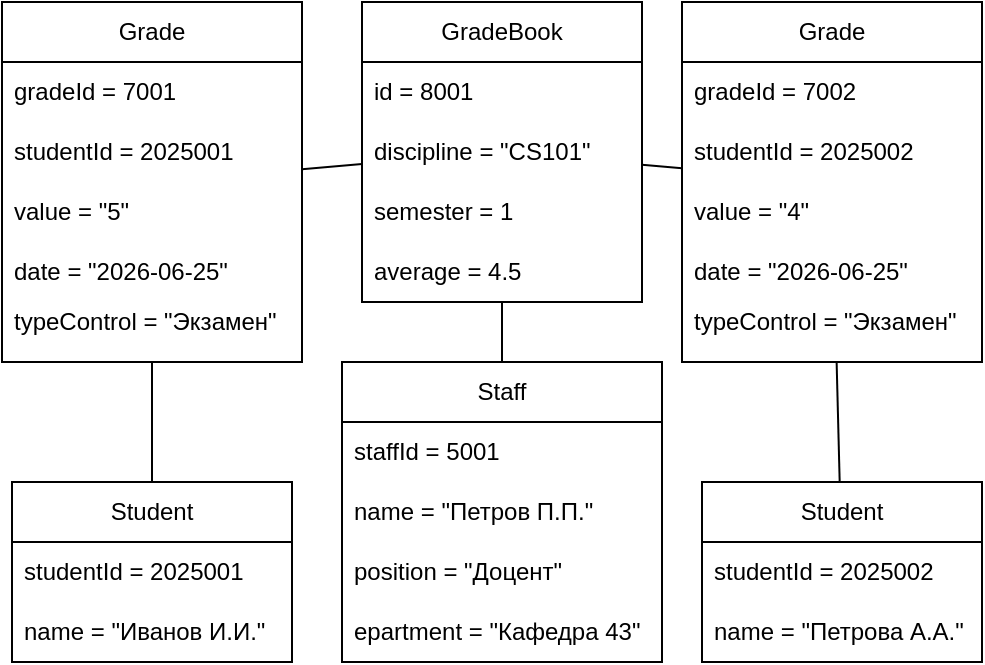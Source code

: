 <mxfile version="28.2.7">
  <diagram name="Страница — 1" id="PvCjq9N0Q5M2apA9xsde">
    <mxGraphModel dx="1148" dy="657" grid="1" gridSize="10" guides="1" tooltips="1" connect="1" arrows="1" fold="1" page="1" pageScale="1" pageWidth="827" pageHeight="1169" math="0" shadow="0">
      <root>
        <mxCell id="0" />
        <mxCell id="1" parent="0" />
        <mxCell id="9x2kdKqDYd8Ww3yne-og-50" value="Staff" style="swimlane;fontStyle=0;childLayout=stackLayout;horizontal=1;startSize=30;horizontalStack=0;resizeParent=1;resizeParentMax=0;resizeLast=0;collapsible=1;marginBottom=0;whiteSpace=wrap;html=1;" vertex="1" parent="1">
          <mxGeometry x="450" y="380" width="160" height="150" as="geometry" />
        </mxCell>
        <mxCell id="9x2kdKqDYd8Ww3yne-og-51" value="staffId = 5001" style="text;strokeColor=none;fillColor=none;align=left;verticalAlign=middle;spacingLeft=4;spacingRight=4;overflow=hidden;points=[[0,0.5],[1,0.5]];portConstraint=eastwest;rotatable=0;whiteSpace=wrap;html=1;" vertex="1" parent="9x2kdKqDYd8Ww3yne-og-50">
          <mxGeometry y="30" width="160" height="30" as="geometry" />
        </mxCell>
        <mxCell id="9x2kdKqDYd8Ww3yne-og-52" value="name = &quot;Петров П.П.&quot;" style="text;strokeColor=none;fillColor=none;align=left;verticalAlign=middle;spacingLeft=4;spacingRight=4;overflow=hidden;points=[[0,0.5],[1,0.5]];portConstraint=eastwest;rotatable=0;whiteSpace=wrap;html=1;" vertex="1" parent="9x2kdKqDYd8Ww3yne-og-50">
          <mxGeometry y="60" width="160" height="30" as="geometry" />
        </mxCell>
        <mxCell id="9x2kdKqDYd8Ww3yne-og-53" value="position = &quot;Доцент&quot;" style="text;strokeColor=none;fillColor=none;align=left;verticalAlign=middle;spacingLeft=4;spacingRight=4;overflow=hidden;points=[[0,0.5],[1,0.5]];portConstraint=eastwest;rotatable=0;whiteSpace=wrap;html=1;" vertex="1" parent="9x2kdKqDYd8Ww3yne-og-50">
          <mxGeometry y="90" width="160" height="30" as="geometry" />
        </mxCell>
        <mxCell id="9x2kdKqDYd8Ww3yne-og-62" value="epartment = &quot;Кафедра 43&quot;" style="text;strokeColor=none;fillColor=none;align=left;verticalAlign=middle;spacingLeft=4;spacingRight=4;overflow=hidden;points=[[0,0.5],[1,0.5]];portConstraint=eastwest;rotatable=0;whiteSpace=wrap;html=1;" vertex="1" parent="9x2kdKqDYd8Ww3yne-og-50">
          <mxGeometry y="120" width="160" height="30" as="geometry" />
        </mxCell>
        <mxCell id="9x2kdKqDYd8Ww3yne-og-70" value="Grade" style="swimlane;fontStyle=0;childLayout=stackLayout;horizontal=1;startSize=30;horizontalStack=0;resizeParent=1;resizeParentMax=0;resizeLast=0;collapsible=1;marginBottom=0;whiteSpace=wrap;html=1;" vertex="1" parent="1">
          <mxGeometry x="280" y="200" width="150" height="180" as="geometry" />
        </mxCell>
        <mxCell id="9x2kdKqDYd8Ww3yne-og-71" value="gradeId = 7001" style="text;strokeColor=none;fillColor=none;align=left;verticalAlign=middle;spacingLeft=4;spacingRight=4;overflow=hidden;points=[[0,0.5],[1,0.5]];portConstraint=eastwest;rotatable=0;whiteSpace=wrap;html=1;" vertex="1" parent="9x2kdKqDYd8Ww3yne-og-70">
          <mxGeometry y="30" width="150" height="30" as="geometry" />
        </mxCell>
        <mxCell id="9x2kdKqDYd8Ww3yne-og-72" value="studentId = 2025001" style="text;strokeColor=none;fillColor=none;align=left;verticalAlign=middle;spacingLeft=4;spacingRight=4;overflow=hidden;points=[[0,0.5],[1,0.5]];portConstraint=eastwest;rotatable=0;whiteSpace=wrap;html=1;" vertex="1" parent="9x2kdKqDYd8Ww3yne-og-70">
          <mxGeometry y="60" width="150" height="30" as="geometry" />
        </mxCell>
        <mxCell id="9x2kdKqDYd8Ww3yne-og-73" value="value = &quot;5&quot;" style="text;strokeColor=none;fillColor=none;align=left;verticalAlign=middle;spacingLeft=4;spacingRight=4;overflow=hidden;points=[[0,0.5],[1,0.5]];portConstraint=eastwest;rotatable=0;whiteSpace=wrap;html=1;" vertex="1" parent="9x2kdKqDYd8Ww3yne-og-70">
          <mxGeometry y="90" width="150" height="30" as="geometry" />
        </mxCell>
        <mxCell id="9x2kdKqDYd8Ww3yne-og-90" value="date = &quot;2026-06-25&quot;" style="text;strokeColor=none;fillColor=none;align=left;verticalAlign=middle;spacingLeft=4;spacingRight=4;overflow=hidden;points=[[0,0.5],[1,0.5]];portConstraint=eastwest;rotatable=0;whiteSpace=wrap;html=1;" vertex="1" parent="9x2kdKqDYd8Ww3yne-og-70">
          <mxGeometry y="120" width="150" height="30" as="geometry" />
        </mxCell>
        <mxCell id="9x2kdKqDYd8Ww3yne-og-91" value="&lt;div&gt;typeControl = &quot;Экзамен&quot;&lt;/div&gt;&lt;div&gt;&lt;br&gt;&lt;/div&gt;" style="text;strokeColor=none;fillColor=none;align=left;verticalAlign=middle;spacingLeft=4;spacingRight=4;overflow=hidden;points=[[0,0.5],[1,0.5]];portConstraint=eastwest;rotatable=0;whiteSpace=wrap;html=1;" vertex="1" parent="9x2kdKqDYd8Ww3yne-og-70">
          <mxGeometry y="150" width="150" height="30" as="geometry" />
        </mxCell>
        <mxCell id="9x2kdKqDYd8Ww3yne-og-74" value="GradeBook" style="swimlane;fontStyle=0;childLayout=stackLayout;horizontal=1;startSize=30;horizontalStack=0;resizeParent=1;resizeParentMax=0;resizeLast=0;collapsible=1;marginBottom=0;whiteSpace=wrap;html=1;" vertex="1" parent="1">
          <mxGeometry x="460" y="200" width="140" height="150" as="geometry" />
        </mxCell>
        <mxCell id="9x2kdKqDYd8Ww3yne-og-75" value="id = 8001" style="text;strokeColor=none;fillColor=none;align=left;verticalAlign=middle;spacingLeft=4;spacingRight=4;overflow=hidden;points=[[0,0.5],[1,0.5]];portConstraint=eastwest;rotatable=0;whiteSpace=wrap;html=1;" vertex="1" parent="9x2kdKqDYd8Ww3yne-og-74">
          <mxGeometry y="30" width="140" height="30" as="geometry" />
        </mxCell>
        <mxCell id="9x2kdKqDYd8Ww3yne-og-76" value="discipline = &quot;CS101&quot;" style="text;strokeColor=none;fillColor=none;align=left;verticalAlign=middle;spacingLeft=4;spacingRight=4;overflow=hidden;points=[[0,0.5],[1,0.5]];portConstraint=eastwest;rotatable=0;whiteSpace=wrap;html=1;" vertex="1" parent="9x2kdKqDYd8Ww3yne-og-74">
          <mxGeometry y="60" width="140" height="30" as="geometry" />
        </mxCell>
        <mxCell id="9x2kdKqDYd8Ww3yne-og-77" value="semester = 1" style="text;strokeColor=none;fillColor=none;align=left;verticalAlign=middle;spacingLeft=4;spacingRight=4;overflow=hidden;points=[[0,0.5],[1,0.5]];portConstraint=eastwest;rotatable=0;whiteSpace=wrap;html=1;" vertex="1" parent="9x2kdKqDYd8Ww3yne-og-74">
          <mxGeometry y="90" width="140" height="30" as="geometry" />
        </mxCell>
        <mxCell id="9x2kdKqDYd8Ww3yne-og-98" value="average = 4.5" style="text;strokeColor=none;fillColor=none;align=left;verticalAlign=middle;spacingLeft=4;spacingRight=4;overflow=hidden;points=[[0,0.5],[1,0.5]];portConstraint=eastwest;rotatable=0;whiteSpace=wrap;html=1;" vertex="1" parent="9x2kdKqDYd8Ww3yne-og-74">
          <mxGeometry y="120" width="140" height="30" as="geometry" />
        </mxCell>
        <mxCell id="9x2kdKqDYd8Ww3yne-og-82" value="Student" style="swimlane;fontStyle=0;childLayout=stackLayout;horizontal=1;startSize=30;horizontalStack=0;resizeParent=1;resizeParentMax=0;resizeLast=0;collapsible=1;marginBottom=0;whiteSpace=wrap;html=1;" vertex="1" parent="1">
          <mxGeometry x="630" y="440" width="140" height="90" as="geometry" />
        </mxCell>
        <mxCell id="9x2kdKqDYd8Ww3yne-og-83" value="studentId = 2025002" style="text;strokeColor=none;fillColor=none;align=left;verticalAlign=middle;spacingLeft=4;spacingRight=4;overflow=hidden;points=[[0,0.5],[1,0.5]];portConstraint=eastwest;rotatable=0;whiteSpace=wrap;html=1;" vertex="1" parent="9x2kdKqDYd8Ww3yne-og-82">
          <mxGeometry y="30" width="140" height="30" as="geometry" />
        </mxCell>
        <mxCell id="9x2kdKqDYd8Ww3yne-og-84" value="name = &quot;Петрова А.А.&quot;" style="text;strokeColor=none;fillColor=none;align=left;verticalAlign=middle;spacingLeft=4;spacingRight=4;overflow=hidden;points=[[0,0.5],[1,0.5]];portConstraint=eastwest;rotatable=0;whiteSpace=wrap;html=1;" vertex="1" parent="9x2kdKqDYd8Ww3yne-og-82">
          <mxGeometry y="60" width="140" height="30" as="geometry" />
        </mxCell>
        <mxCell id="9x2kdKqDYd8Ww3yne-og-86" value="Student" style="swimlane;fontStyle=0;childLayout=stackLayout;horizontal=1;startSize=30;horizontalStack=0;resizeParent=1;resizeParentMax=0;resizeLast=0;collapsible=1;marginBottom=0;whiteSpace=wrap;html=1;" vertex="1" parent="1">
          <mxGeometry x="285" y="440" width="140" height="90" as="geometry" />
        </mxCell>
        <mxCell id="9x2kdKqDYd8Ww3yne-og-87" value="studentId = 2025001" style="text;strokeColor=none;fillColor=none;align=left;verticalAlign=middle;spacingLeft=4;spacingRight=4;overflow=hidden;points=[[0,0.5],[1,0.5]];portConstraint=eastwest;rotatable=0;whiteSpace=wrap;html=1;" vertex="1" parent="9x2kdKqDYd8Ww3yne-og-86">
          <mxGeometry y="30" width="140" height="30" as="geometry" />
        </mxCell>
        <mxCell id="9x2kdKqDYd8Ww3yne-og-88" value="name = &quot;Иванов И.И.&quot;" style="text;strokeColor=none;fillColor=none;align=left;verticalAlign=middle;spacingLeft=4;spacingRight=4;overflow=hidden;points=[[0,0.5],[1,0.5]];portConstraint=eastwest;rotatable=0;whiteSpace=wrap;html=1;" vertex="1" parent="9x2kdKqDYd8Ww3yne-og-86">
          <mxGeometry y="60" width="140" height="30" as="geometry" />
        </mxCell>
        <mxCell id="9x2kdKqDYd8Ww3yne-og-92" value="Grade" style="swimlane;fontStyle=0;childLayout=stackLayout;horizontal=1;startSize=30;horizontalStack=0;resizeParent=1;resizeParentMax=0;resizeLast=0;collapsible=1;marginBottom=0;whiteSpace=wrap;html=1;" vertex="1" parent="1">
          <mxGeometry x="620" y="200" width="150" height="180" as="geometry" />
        </mxCell>
        <mxCell id="9x2kdKqDYd8Ww3yne-og-93" value="gradeId = 7002" style="text;strokeColor=none;fillColor=none;align=left;verticalAlign=middle;spacingLeft=4;spacingRight=4;overflow=hidden;points=[[0,0.5],[1,0.5]];portConstraint=eastwest;rotatable=0;whiteSpace=wrap;html=1;" vertex="1" parent="9x2kdKqDYd8Ww3yne-og-92">
          <mxGeometry y="30" width="150" height="30" as="geometry" />
        </mxCell>
        <mxCell id="9x2kdKqDYd8Ww3yne-og-94" value="studentId = 2025002" style="text;strokeColor=none;fillColor=none;align=left;verticalAlign=middle;spacingLeft=4;spacingRight=4;overflow=hidden;points=[[0,0.5],[1,0.5]];portConstraint=eastwest;rotatable=0;whiteSpace=wrap;html=1;" vertex="1" parent="9x2kdKqDYd8Ww3yne-og-92">
          <mxGeometry y="60" width="150" height="30" as="geometry" />
        </mxCell>
        <mxCell id="9x2kdKqDYd8Ww3yne-og-95" value="value = &quot;4&quot;" style="text;strokeColor=none;fillColor=none;align=left;verticalAlign=middle;spacingLeft=4;spacingRight=4;overflow=hidden;points=[[0,0.5],[1,0.5]];portConstraint=eastwest;rotatable=0;whiteSpace=wrap;html=1;" vertex="1" parent="9x2kdKqDYd8Ww3yne-og-92">
          <mxGeometry y="90" width="150" height="30" as="geometry" />
        </mxCell>
        <mxCell id="9x2kdKqDYd8Ww3yne-og-96" value="date = &quot;2026-06-25&quot;" style="text;strokeColor=none;fillColor=none;align=left;verticalAlign=middle;spacingLeft=4;spacingRight=4;overflow=hidden;points=[[0,0.5],[1,0.5]];portConstraint=eastwest;rotatable=0;whiteSpace=wrap;html=1;" vertex="1" parent="9x2kdKqDYd8Ww3yne-og-92">
          <mxGeometry y="120" width="150" height="30" as="geometry" />
        </mxCell>
        <mxCell id="9x2kdKqDYd8Ww3yne-og-97" value="&lt;div&gt;typeControl = &quot;Экзамен&quot;&lt;/div&gt;&lt;div&gt;&lt;br&gt;&lt;/div&gt;" style="text;strokeColor=none;fillColor=none;align=left;verticalAlign=middle;spacingLeft=4;spacingRight=4;overflow=hidden;points=[[0,0.5],[1,0.5]];portConstraint=eastwest;rotatable=0;whiteSpace=wrap;html=1;" vertex="1" parent="9x2kdKqDYd8Ww3yne-og-92">
          <mxGeometry y="150" width="150" height="30" as="geometry" />
        </mxCell>
        <mxCell id="9x2kdKqDYd8Ww3yne-og-99" value="" style="endArrow=none;html=1;rounded=0;" edge="1" parent="1" source="9x2kdKqDYd8Ww3yne-og-74" target="9x2kdKqDYd8Ww3yne-og-50">
          <mxGeometry width="50" height="50" relative="1" as="geometry">
            <mxPoint x="380" y="550" as="sourcePoint" />
            <mxPoint x="430" y="500" as="targetPoint" />
          </mxGeometry>
        </mxCell>
        <mxCell id="9x2kdKqDYd8Ww3yne-og-100" value="" style="endArrow=none;html=1;rounded=0;" edge="1" parent="1" source="9x2kdKqDYd8Ww3yne-og-70" target="9x2kdKqDYd8Ww3yne-og-74">
          <mxGeometry width="50" height="50" relative="1" as="geometry">
            <mxPoint x="400" y="410" as="sourcePoint" />
            <mxPoint x="450" y="360" as="targetPoint" />
          </mxGeometry>
        </mxCell>
        <mxCell id="9x2kdKqDYd8Ww3yne-og-101" value="" style="endArrow=none;html=1;rounded=0;" edge="1" parent="1" source="9x2kdKqDYd8Ww3yne-og-74" target="9x2kdKqDYd8Ww3yne-og-92">
          <mxGeometry width="50" height="50" relative="1" as="geometry">
            <mxPoint x="630" y="240" as="sourcePoint" />
            <mxPoint x="680" y="190" as="targetPoint" />
          </mxGeometry>
        </mxCell>
        <mxCell id="9x2kdKqDYd8Ww3yne-og-102" value="" style="endArrow=none;html=1;rounded=0;" edge="1" parent="1" source="9x2kdKqDYd8Ww3yne-og-86" target="9x2kdKqDYd8Ww3yne-og-70">
          <mxGeometry width="50" height="50" relative="1" as="geometry">
            <mxPoint x="416" y="420" as="sourcePoint" />
            <mxPoint x="466" y="370" as="targetPoint" />
          </mxGeometry>
        </mxCell>
        <mxCell id="9x2kdKqDYd8Ww3yne-og-103" value="" style="endArrow=none;html=1;rounded=0;" edge="1" parent="1" source="9x2kdKqDYd8Ww3yne-og-82" target="9x2kdKqDYd8Ww3yne-og-92">
          <mxGeometry width="50" height="50" relative="1" as="geometry">
            <mxPoint x="610" y="430" as="sourcePoint" />
            <mxPoint x="660" y="380" as="targetPoint" />
          </mxGeometry>
        </mxCell>
      </root>
    </mxGraphModel>
  </diagram>
</mxfile>
